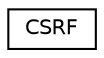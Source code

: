 digraph "Graphical Class Hierarchy"
{
  edge [fontname="Helvetica",fontsize="10",labelfontname="Helvetica",labelfontsize="10"];
  node [fontname="Helvetica",fontsize="10",shape=record];
  rankdir="LR";
  Node0 [label="CSRF",height=0.2,width=0.4,color="black", fillcolor="white", style="filled",URL="$class_zest_1_1_c_s_r_f_1_1_c_s_r_f.html"];
}
